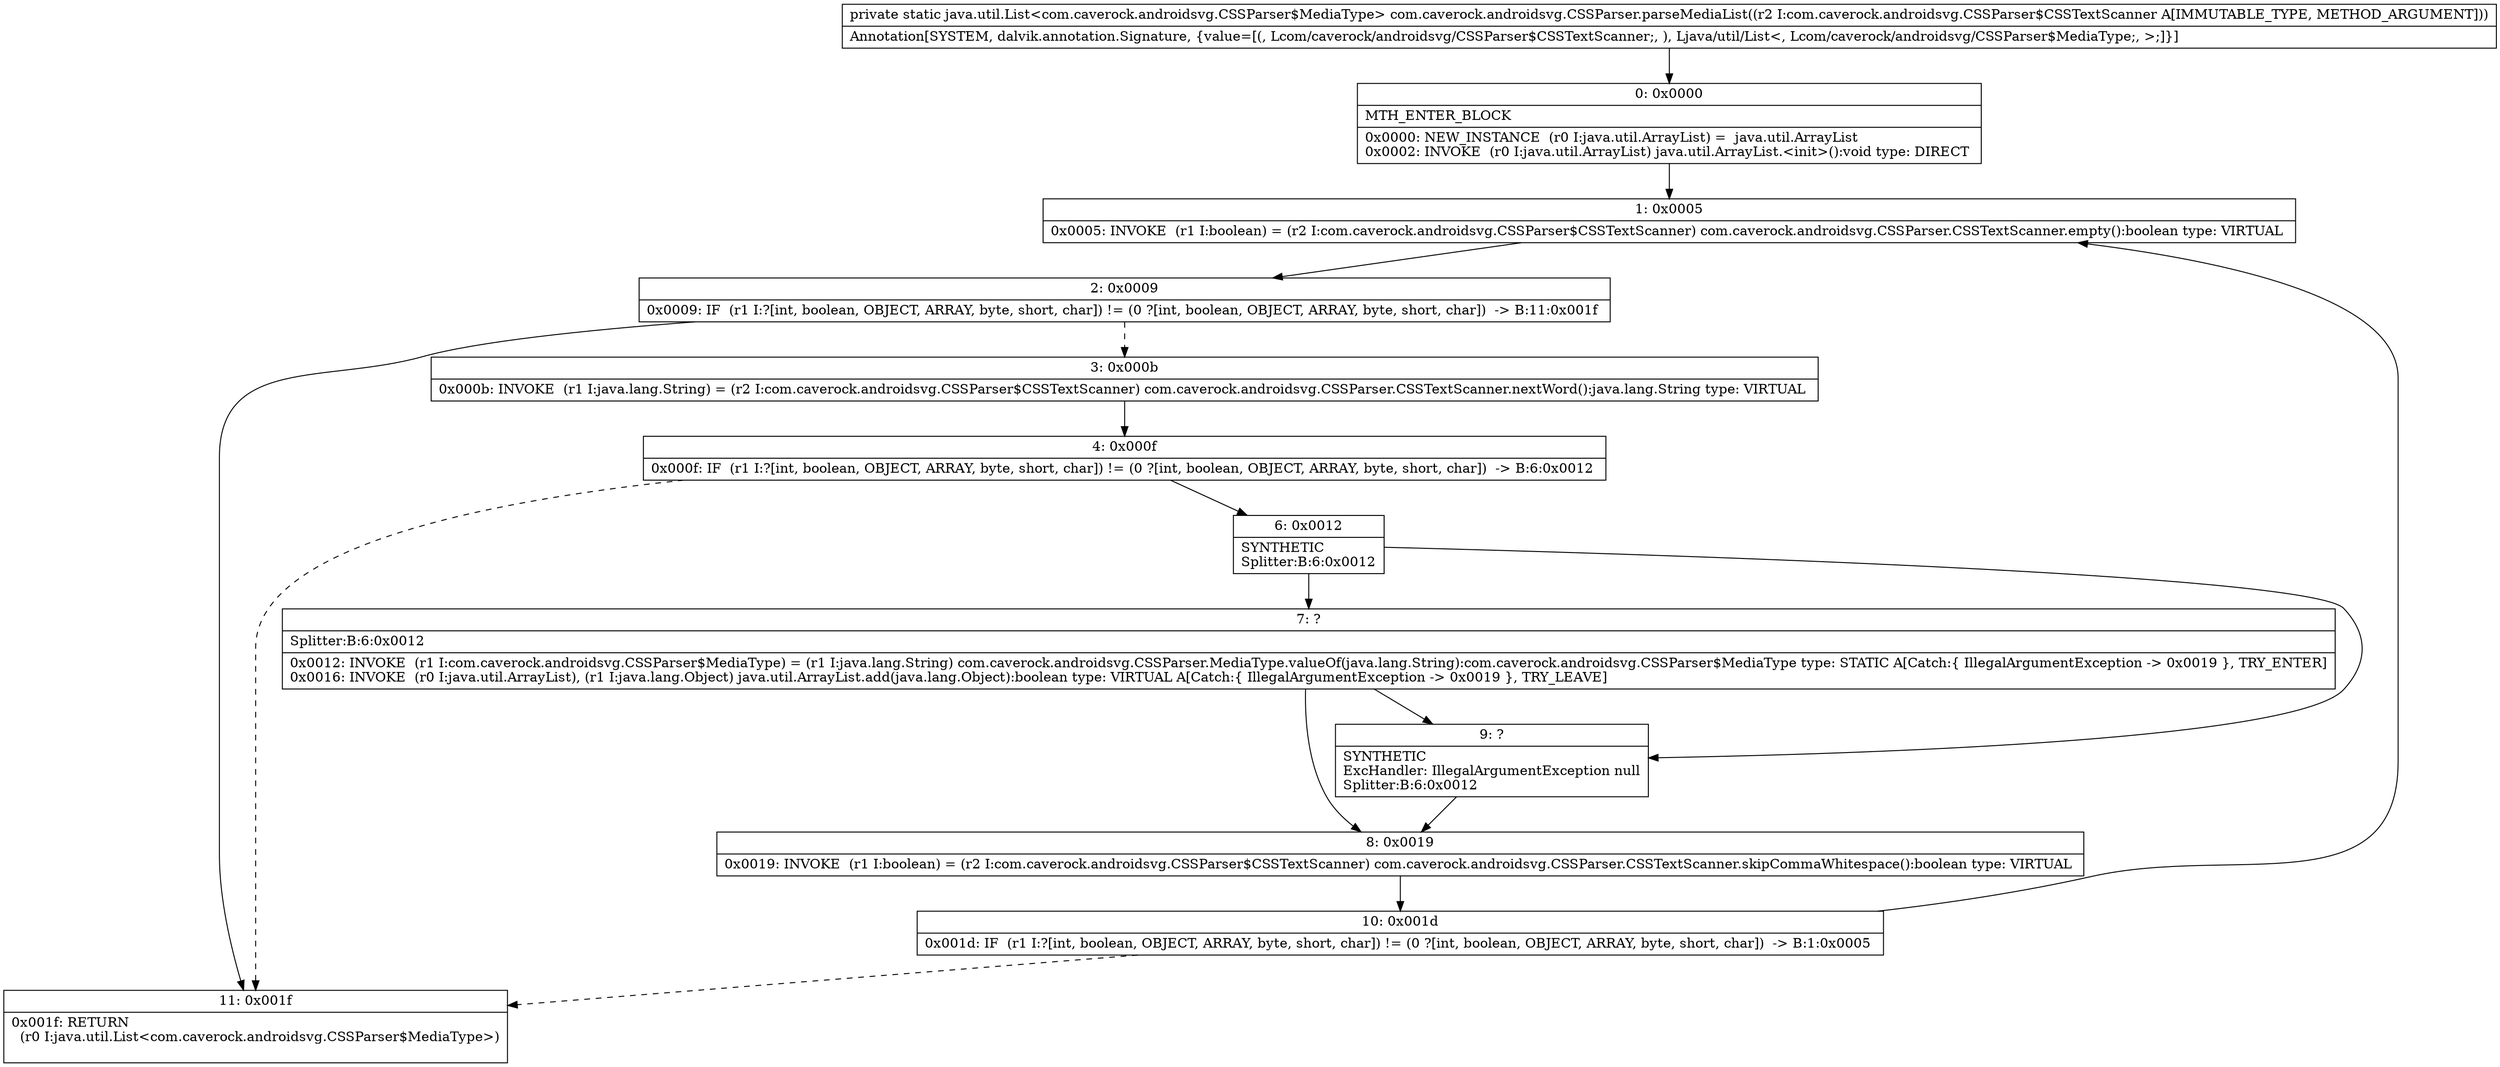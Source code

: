digraph "CFG forcom.caverock.androidsvg.CSSParser.parseMediaList(Lcom\/caverock\/androidsvg\/CSSParser$CSSTextScanner;)Ljava\/util\/List;" {
Node_0 [shape=record,label="{0\:\ 0x0000|MTH_ENTER_BLOCK\l|0x0000: NEW_INSTANCE  (r0 I:java.util.ArrayList) =  java.util.ArrayList \l0x0002: INVOKE  (r0 I:java.util.ArrayList) java.util.ArrayList.\<init\>():void type: DIRECT \l}"];
Node_1 [shape=record,label="{1\:\ 0x0005|0x0005: INVOKE  (r1 I:boolean) = (r2 I:com.caverock.androidsvg.CSSParser$CSSTextScanner) com.caverock.androidsvg.CSSParser.CSSTextScanner.empty():boolean type: VIRTUAL \l}"];
Node_2 [shape=record,label="{2\:\ 0x0009|0x0009: IF  (r1 I:?[int, boolean, OBJECT, ARRAY, byte, short, char]) != (0 ?[int, boolean, OBJECT, ARRAY, byte, short, char])  \-\> B:11:0x001f \l}"];
Node_3 [shape=record,label="{3\:\ 0x000b|0x000b: INVOKE  (r1 I:java.lang.String) = (r2 I:com.caverock.androidsvg.CSSParser$CSSTextScanner) com.caverock.androidsvg.CSSParser.CSSTextScanner.nextWord():java.lang.String type: VIRTUAL \l}"];
Node_4 [shape=record,label="{4\:\ 0x000f|0x000f: IF  (r1 I:?[int, boolean, OBJECT, ARRAY, byte, short, char]) != (0 ?[int, boolean, OBJECT, ARRAY, byte, short, char])  \-\> B:6:0x0012 \l}"];
Node_6 [shape=record,label="{6\:\ 0x0012|SYNTHETIC\lSplitter:B:6:0x0012\l}"];
Node_7 [shape=record,label="{7\:\ ?|Splitter:B:6:0x0012\l|0x0012: INVOKE  (r1 I:com.caverock.androidsvg.CSSParser$MediaType) = (r1 I:java.lang.String) com.caverock.androidsvg.CSSParser.MediaType.valueOf(java.lang.String):com.caverock.androidsvg.CSSParser$MediaType type: STATIC A[Catch:\{ IllegalArgumentException \-\> 0x0019 \}, TRY_ENTER]\l0x0016: INVOKE  (r0 I:java.util.ArrayList), (r1 I:java.lang.Object) java.util.ArrayList.add(java.lang.Object):boolean type: VIRTUAL A[Catch:\{ IllegalArgumentException \-\> 0x0019 \}, TRY_LEAVE]\l}"];
Node_8 [shape=record,label="{8\:\ 0x0019|0x0019: INVOKE  (r1 I:boolean) = (r2 I:com.caverock.androidsvg.CSSParser$CSSTextScanner) com.caverock.androidsvg.CSSParser.CSSTextScanner.skipCommaWhitespace():boolean type: VIRTUAL \l}"];
Node_9 [shape=record,label="{9\:\ ?|SYNTHETIC\lExcHandler: IllegalArgumentException null\lSplitter:B:6:0x0012\l}"];
Node_10 [shape=record,label="{10\:\ 0x001d|0x001d: IF  (r1 I:?[int, boolean, OBJECT, ARRAY, byte, short, char]) != (0 ?[int, boolean, OBJECT, ARRAY, byte, short, char])  \-\> B:1:0x0005 \l}"];
Node_11 [shape=record,label="{11\:\ 0x001f|0x001f: RETURN  \l  (r0 I:java.util.List\<com.caverock.androidsvg.CSSParser$MediaType\>)\l \l}"];
MethodNode[shape=record,label="{private static java.util.List\<com.caverock.androidsvg.CSSParser$MediaType\> com.caverock.androidsvg.CSSParser.parseMediaList((r2 I:com.caverock.androidsvg.CSSParser$CSSTextScanner A[IMMUTABLE_TYPE, METHOD_ARGUMENT]))  | Annotation[SYSTEM, dalvik.annotation.Signature, \{value=[(, Lcom\/caverock\/androidsvg\/CSSParser$CSSTextScanner;, ), Ljava\/util\/List\<, Lcom\/caverock\/androidsvg\/CSSParser$MediaType;, \>;]\}]\l}"];
MethodNode -> Node_0;
Node_0 -> Node_1;
Node_1 -> Node_2;
Node_2 -> Node_3[style=dashed];
Node_2 -> Node_11;
Node_3 -> Node_4;
Node_4 -> Node_6;
Node_4 -> Node_11[style=dashed];
Node_6 -> Node_7;
Node_6 -> Node_9;
Node_7 -> Node_8;
Node_7 -> Node_9;
Node_8 -> Node_10;
Node_9 -> Node_8;
Node_10 -> Node_1;
Node_10 -> Node_11[style=dashed];
}

